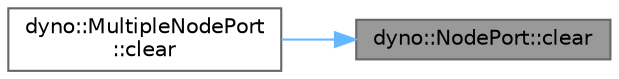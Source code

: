 digraph "dyno::NodePort::clear"
{
 // LATEX_PDF_SIZE
  bgcolor="transparent";
  edge [fontname=Helvetica,fontsize=10,labelfontname=Helvetica,labelfontsize=10];
  node [fontname=Helvetica,fontsize=10,shape=box,height=0.2,width=0.4];
  rankdir="RL";
  Node1 [id="Node000001",label="dyno::NodePort::clear",height=0.2,width=0.4,color="gray40", fillcolor="grey60", style="filled", fontcolor="black",tooltip=" "];
  Node1 -> Node2 [id="edge1_Node000001_Node000002",dir="back",color="steelblue1",style="solid",tooltip=" "];
  Node2 [id="Node000002",label="dyno::MultipleNodePort\l::clear",height=0.2,width=0.4,color="grey40", fillcolor="white", style="filled",URL="$classdyno_1_1_multiple_node_port.html#a1131b594f43d1c359d44806318b6f62b",tooltip=" "];
}
